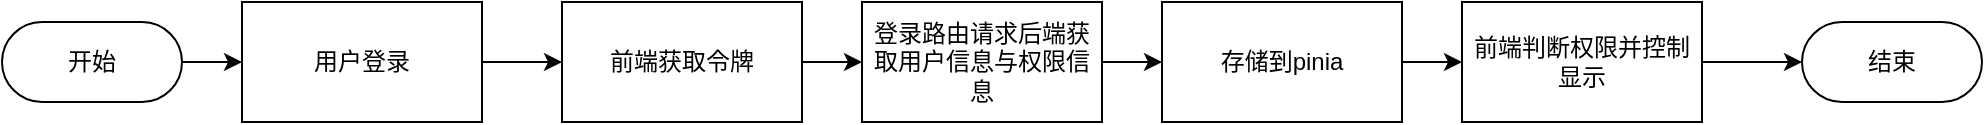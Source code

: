 <mxfile version="26.2.8">
  <diagram name="第 1 页" id="hOfaKDoA_8N1uv_eZpd2">
    <mxGraphModel dx="1365" dy="912" grid="1" gridSize="10" guides="1" tooltips="1" connect="1" arrows="1" fold="1" page="1" pageScale="1" pageWidth="827" pageHeight="1169" math="0" shadow="0">
      <root>
        <mxCell id="0" />
        <mxCell id="1" parent="0" />
        <mxCell id="My8QOyx157cFXyvxE8pj-18" value="" style="edgeStyle=orthogonalEdgeStyle;rounded=0;orthogonalLoop=1;jettySize=auto;html=1;" edge="1" parent="1" source="My8QOyx157cFXyvxE8pj-2" target="My8QOyx157cFXyvxE8pj-5">
          <mxGeometry relative="1" as="geometry" />
        </mxCell>
        <mxCell id="My8QOyx157cFXyvxE8pj-2" value="开始" style="rounded=1;whiteSpace=wrap;html=1;arcSize=50;" vertex="1" parent="1">
          <mxGeometry x="110" y="240" width="90" height="40" as="geometry" />
        </mxCell>
        <mxCell id="My8QOyx157cFXyvxE8pj-4" value="结束" style="rounded=1;whiteSpace=wrap;html=1;arcSize=50;" vertex="1" parent="1">
          <mxGeometry x="1010" y="240" width="90" height="40" as="geometry" />
        </mxCell>
        <mxCell id="My8QOyx157cFXyvxE8pj-7" value="" style="edgeStyle=orthogonalEdgeStyle;rounded=0;orthogonalLoop=1;jettySize=auto;html=1;" edge="1" parent="1" source="My8QOyx157cFXyvxE8pj-5" target="My8QOyx157cFXyvxE8pj-6">
          <mxGeometry relative="1" as="geometry" />
        </mxCell>
        <mxCell id="My8QOyx157cFXyvxE8pj-5" value="用户登录" style="rounded=0;whiteSpace=wrap;html=1;" vertex="1" parent="1">
          <mxGeometry x="230" y="230" width="120" height="60" as="geometry" />
        </mxCell>
        <mxCell id="My8QOyx157cFXyvxE8pj-9" value="" style="edgeStyle=orthogonalEdgeStyle;rounded=0;orthogonalLoop=1;jettySize=auto;html=1;" edge="1" parent="1" source="My8QOyx157cFXyvxE8pj-6" target="My8QOyx157cFXyvxE8pj-8">
          <mxGeometry relative="1" as="geometry" />
        </mxCell>
        <mxCell id="My8QOyx157cFXyvxE8pj-6" value="前端获取令牌" style="whiteSpace=wrap;html=1;rounded=0;" vertex="1" parent="1">
          <mxGeometry x="390" y="230" width="120" height="60" as="geometry" />
        </mxCell>
        <mxCell id="My8QOyx157cFXyvxE8pj-11" value="" style="edgeStyle=orthogonalEdgeStyle;rounded=0;orthogonalLoop=1;jettySize=auto;html=1;" edge="1" parent="1" source="My8QOyx157cFXyvxE8pj-8" target="My8QOyx157cFXyvxE8pj-10">
          <mxGeometry relative="1" as="geometry" />
        </mxCell>
        <mxCell id="My8QOyx157cFXyvxE8pj-8" value="登录路由请求后端获取用户信息与权限信息" style="rounded=0;whiteSpace=wrap;html=1;" vertex="1" parent="1">
          <mxGeometry x="540" y="230" width="120" height="60" as="geometry" />
        </mxCell>
        <mxCell id="My8QOyx157cFXyvxE8pj-16" value="" style="edgeStyle=orthogonalEdgeStyle;rounded=0;orthogonalLoop=1;jettySize=auto;html=1;" edge="1" parent="1" source="My8QOyx157cFXyvxE8pj-10" target="My8QOyx157cFXyvxE8pj-15">
          <mxGeometry relative="1" as="geometry" />
        </mxCell>
        <mxCell id="My8QOyx157cFXyvxE8pj-10" value="存储到pinia" style="whiteSpace=wrap;html=1;rounded=0;" vertex="1" parent="1">
          <mxGeometry x="690" y="230" width="120" height="60" as="geometry" />
        </mxCell>
        <mxCell id="My8QOyx157cFXyvxE8pj-17" style="edgeStyle=orthogonalEdgeStyle;rounded=0;orthogonalLoop=1;jettySize=auto;html=1;" edge="1" parent="1" source="My8QOyx157cFXyvxE8pj-15" target="My8QOyx157cFXyvxE8pj-4">
          <mxGeometry relative="1" as="geometry" />
        </mxCell>
        <mxCell id="My8QOyx157cFXyvxE8pj-15" value="前端判断权限并控制显示" style="whiteSpace=wrap;html=1;rounded=0;" vertex="1" parent="1">
          <mxGeometry x="840" y="230" width="120" height="60" as="geometry" />
        </mxCell>
      </root>
    </mxGraphModel>
  </diagram>
</mxfile>
